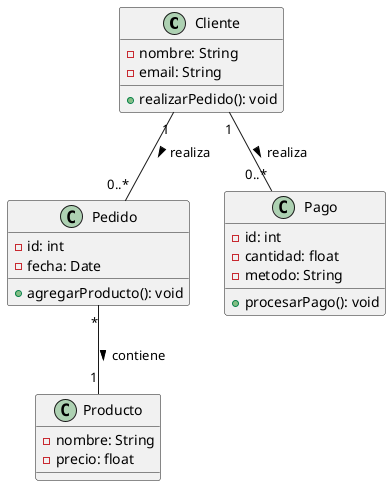 @startuml Clientes

class Cliente {
    - nombre: String
    - email: String
    + realizarPedido(): void
}

class Pedido {
    - id: int
    - fecha: Date
    + agregarProducto(): void
}

class Producto {
    - nombre: String
    - precio: float
}

class Pago {
    - id: int
    - cantidad: float
    - metodo: String
    + procesarPago(): void
}

Cliente "1" -- "0..*" Pedido : realiza >
Pedido "*" -- "1" Producto : contiene >
Cliente "1" -- "0..*" Pago : realiza >

@enduml
